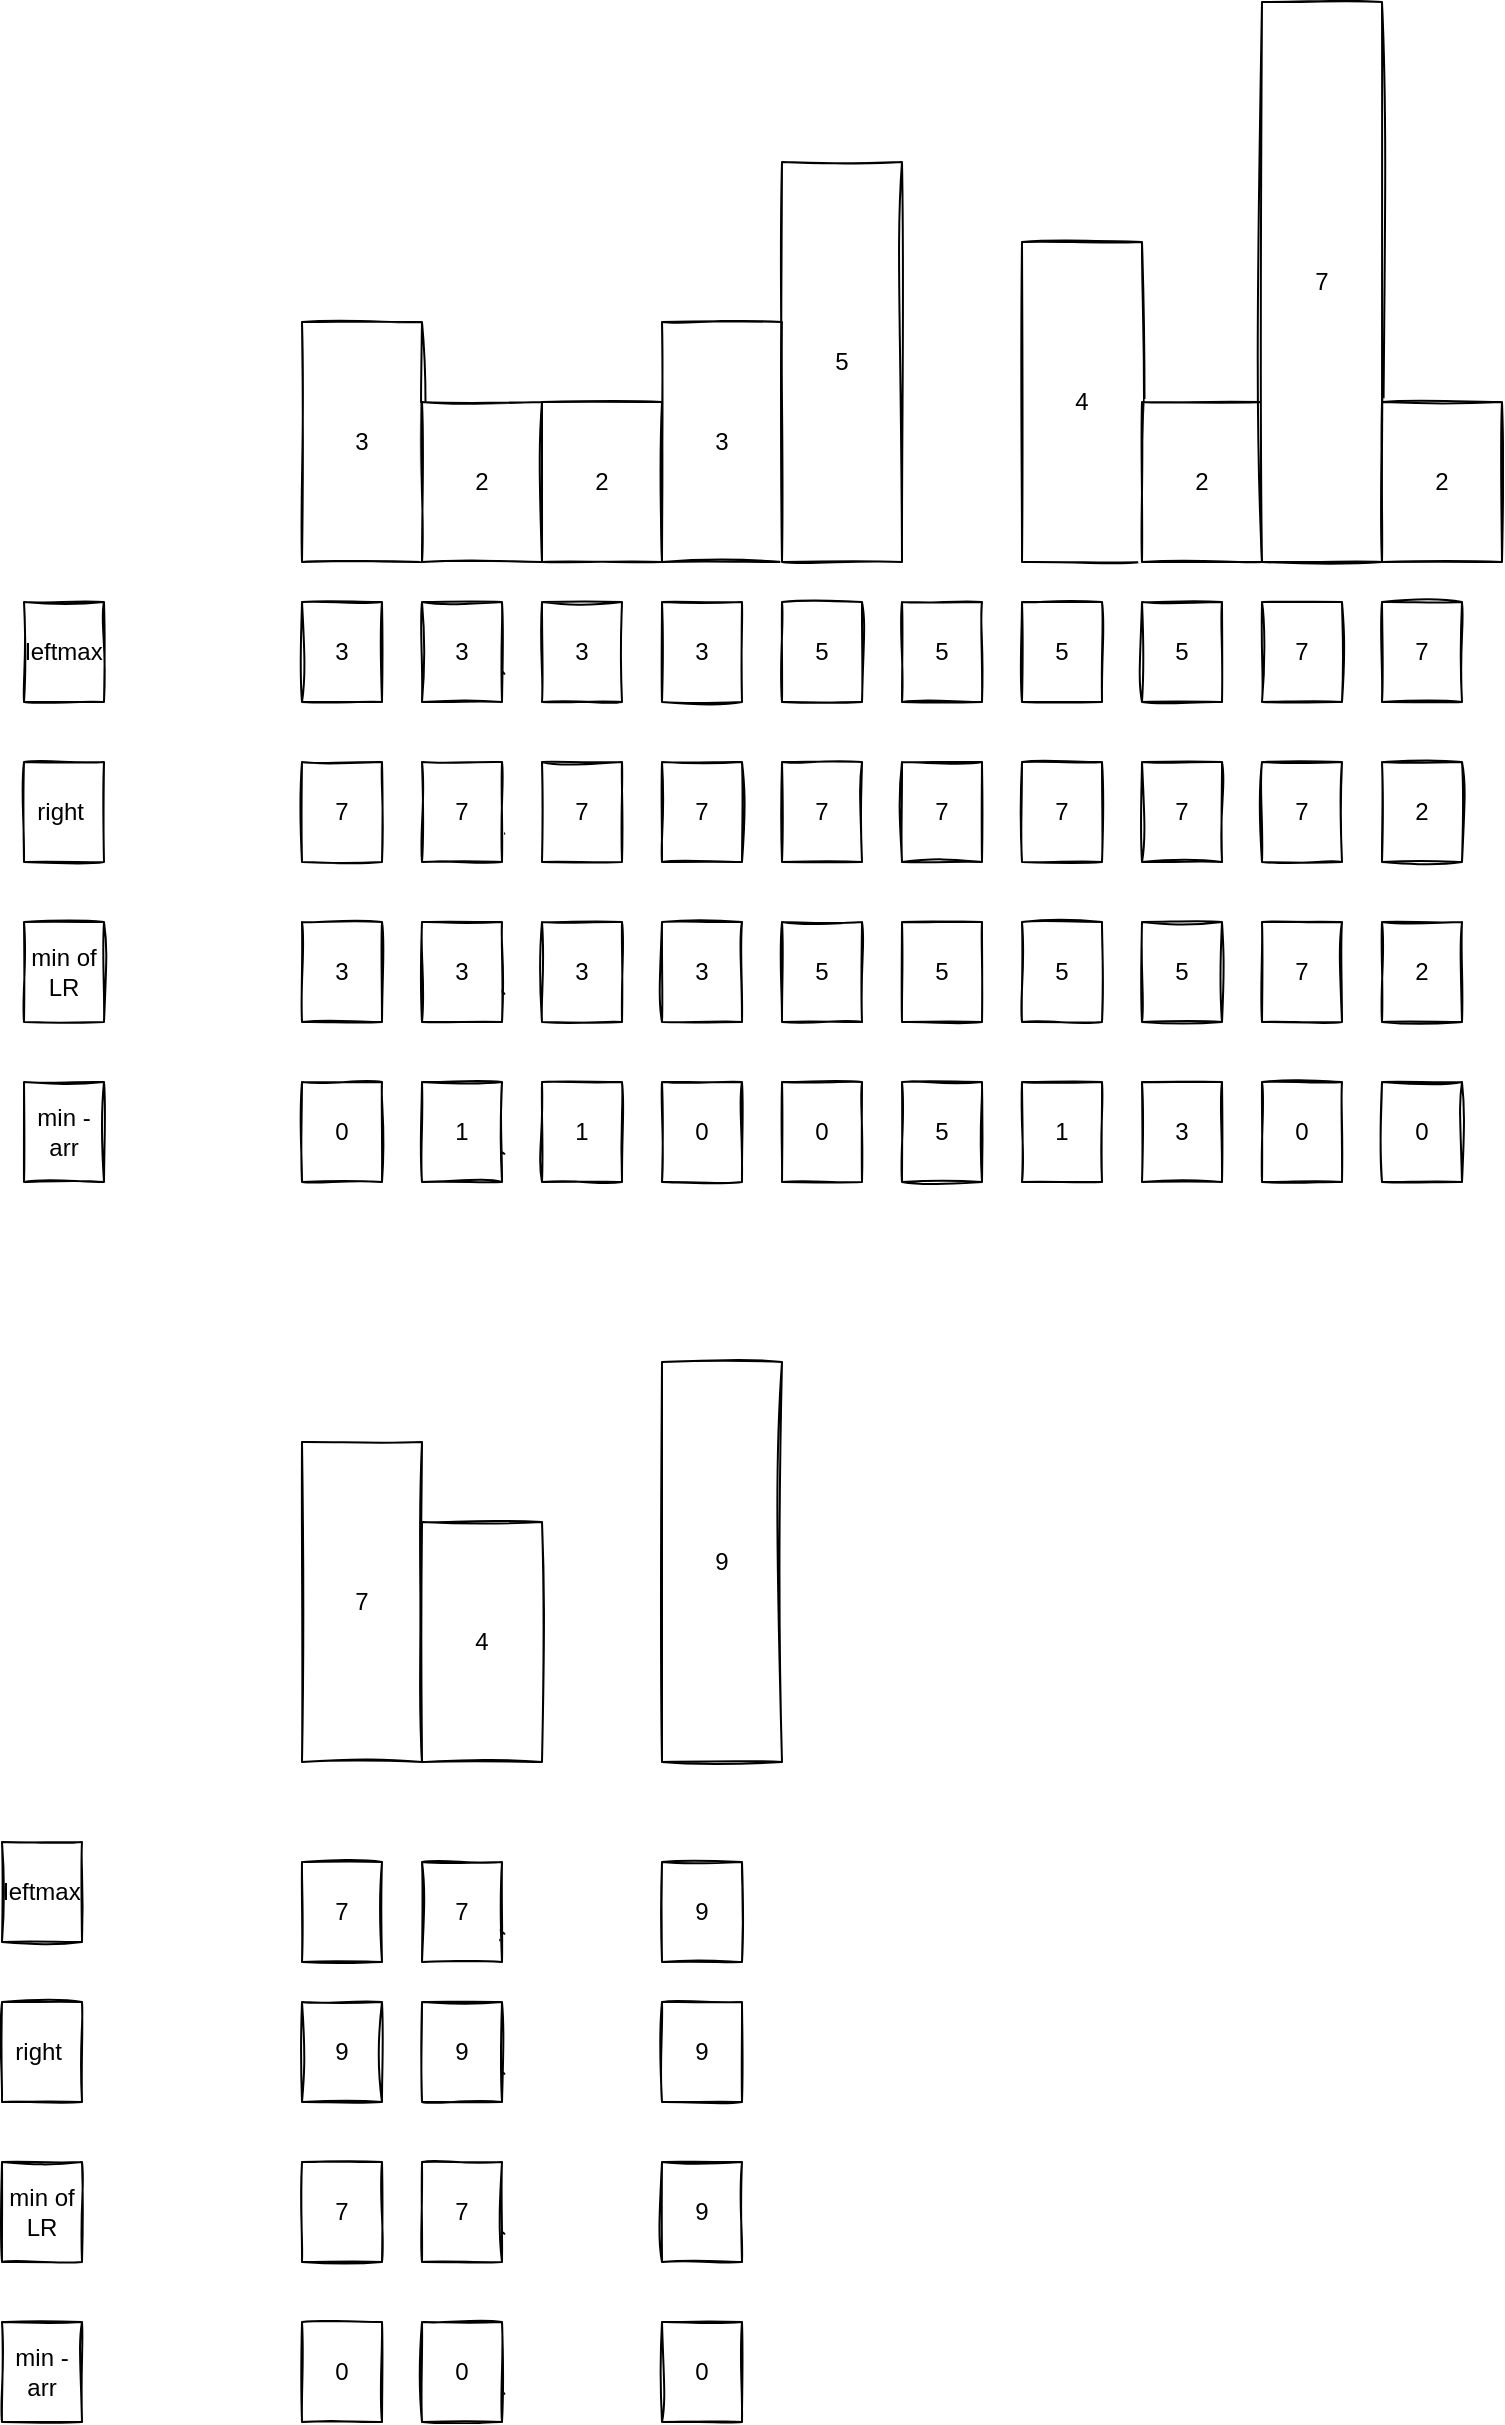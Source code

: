 <mxfile>
    <diagram id="WQ--DV2VRdNs-5yN1DMI" name="Page-1">
        <mxGraphModel dx="946" dy="780" grid="1" gridSize="10" guides="1" tooltips="1" connect="1" arrows="1" fold="1" page="1" pageScale="1" pageWidth="850" pageHeight="1100" background="none" math="1" shadow="0">
            <root>
                <mxCell id="0"/>
                <mxCell id="1" parent="0"/>
                <mxCell id="2" value="3" style="rounded=0;whiteSpace=wrap;html=1;direction=south;sketch=1;labelBackgroundColor=default;labelBorderColor=none;" vertex="1" parent="1">
                    <mxGeometry x="160" y="160" width="60" height="120" as="geometry"/>
                </mxCell>
                <mxCell id="3" value="2" style="rounded=0;whiteSpace=wrap;html=1;direction=south;sketch=1;" vertex="1" parent="1">
                    <mxGeometry x="220" y="200" width="60" height="80" as="geometry"/>
                </mxCell>
                <mxCell id="4" value="2" style="rounded=0;whiteSpace=wrap;html=1;direction=south;sketch=1;" vertex="1" parent="1">
                    <mxGeometry x="280" y="200" width="60" height="80" as="geometry"/>
                </mxCell>
                <mxCell id="5" value="3" style="rounded=0;whiteSpace=wrap;html=1;direction=south;sketch=1;" vertex="1" parent="1">
                    <mxGeometry x="340" y="160" width="60" height="120" as="geometry"/>
                </mxCell>
                <mxCell id="6" value="5" style="rounded=0;whiteSpace=wrap;html=1;direction=south;sketch=1;" vertex="1" parent="1">
                    <mxGeometry x="400" y="80" width="60" height="200" as="geometry"/>
                </mxCell>
                <mxCell id="7" value="4" style="rounded=0;whiteSpace=wrap;html=1;direction=south;sketch=1;" vertex="1" parent="1">
                    <mxGeometry x="520" y="120" width="60" height="160" as="geometry"/>
                </mxCell>
                <mxCell id="8" value="2" style="rounded=0;whiteSpace=wrap;html=1;direction=south;sketch=1;" vertex="1" parent="1">
                    <mxGeometry x="580" y="200" width="60" height="80" as="geometry"/>
                </mxCell>
                <mxCell id="9" value="7" style="rounded=0;whiteSpace=wrap;html=1;direction=south;sketch=1;" vertex="1" parent="1">
                    <mxGeometry x="640" width="60" height="280" as="geometry"/>
                </mxCell>
                <mxCell id="10" value="2" style="rounded=0;whiteSpace=wrap;html=1;direction=south;sketch=1;" vertex="1" parent="1">
                    <mxGeometry x="700" y="200" width="60" height="80" as="geometry"/>
                </mxCell>
                <mxCell id="14" style="edgeStyle=none;shape=link;sketch=1;html=1;exitX=0.75;exitY=0;exitDx=0;exitDy=0;startArrow=none;" edge="1" parent="1" source="13">
                    <mxGeometry relative="1" as="geometry">
                        <mxPoint x="250" y="330" as="targetPoint"/>
                    </mxGeometry>
                </mxCell>
                <mxCell id="12" value="3" style="rounded=0;whiteSpace=wrap;html=1;direction=south;sketch=1;" vertex="1" parent="1">
                    <mxGeometry x="160" y="300" width="40" height="50" as="geometry"/>
                </mxCell>
                <mxCell id="13" value="3" style="rounded=0;whiteSpace=wrap;html=1;direction=south;sketch=1;" vertex="1" parent="1">
                    <mxGeometry x="220" y="300" width="40" height="50" as="geometry"/>
                </mxCell>
                <mxCell id="16" value="3" style="rounded=0;whiteSpace=wrap;html=1;direction=south;sketch=1;" vertex="1" parent="1">
                    <mxGeometry x="280" y="300" width="40" height="50" as="geometry"/>
                </mxCell>
                <mxCell id="17" value="3" style="rounded=0;whiteSpace=wrap;html=1;direction=south;sketch=1;" vertex="1" parent="1">
                    <mxGeometry x="340" y="300" width="40" height="50" as="geometry"/>
                </mxCell>
                <mxCell id="18" value="5" style="rounded=0;whiteSpace=wrap;html=1;direction=south;sketch=1;labelBackgroundColor=default;fontColor=default;" vertex="1" parent="1">
                    <mxGeometry x="400" y="300" width="40" height="50" as="geometry"/>
                </mxCell>
                <mxCell id="19" value="5" style="rounded=0;whiteSpace=wrap;html=1;direction=south;sketch=1;" vertex="1" parent="1">
                    <mxGeometry x="460" y="300" width="40" height="50" as="geometry"/>
                </mxCell>
                <mxCell id="20" value="5" style="rounded=0;whiteSpace=wrap;html=1;direction=south;sketch=1;" vertex="1" parent="1">
                    <mxGeometry x="520" y="300" width="40" height="50" as="geometry"/>
                </mxCell>
                <mxCell id="22" value="5" style="rounded=0;whiteSpace=wrap;html=1;direction=south;sketch=1;" vertex="1" parent="1">
                    <mxGeometry x="580" y="300" width="40" height="50" as="geometry"/>
                </mxCell>
                <mxCell id="23" value="7" style="rounded=0;whiteSpace=wrap;html=1;direction=south;sketch=1;" vertex="1" parent="1">
                    <mxGeometry x="640" y="300" width="40" height="50" as="geometry"/>
                </mxCell>
                <mxCell id="24" value="7" style="rounded=0;whiteSpace=wrap;html=1;direction=south;sketch=1;" vertex="1" parent="1">
                    <mxGeometry x="700" y="300" width="40" height="50" as="geometry"/>
                </mxCell>
                <mxCell id="38" style="edgeStyle=none;shape=link;sketch=1;html=1;exitX=0.75;exitY=0;exitDx=0;exitDy=0;startArrow=none;" edge="1" parent="1" source="40">
                    <mxGeometry relative="1" as="geometry">
                        <mxPoint x="250" y="410" as="targetPoint"/>
                    </mxGeometry>
                </mxCell>
                <mxCell id="39" value="7" style="rounded=0;whiteSpace=wrap;html=1;direction=south;sketch=1;" vertex="1" parent="1">
                    <mxGeometry x="160" y="380" width="40" height="50" as="geometry"/>
                </mxCell>
                <mxCell id="40" value="7" style="rounded=0;whiteSpace=wrap;html=1;direction=south;sketch=1;" vertex="1" parent="1">
                    <mxGeometry x="220" y="380" width="40" height="50" as="geometry"/>
                </mxCell>
                <mxCell id="42" value="7" style="rounded=0;whiteSpace=wrap;html=1;direction=south;sketch=1;" vertex="1" parent="1">
                    <mxGeometry x="280" y="380" width="40" height="50" as="geometry"/>
                </mxCell>
                <mxCell id="43" value="7" style="rounded=0;whiteSpace=wrap;html=1;direction=south;sketch=1;" vertex="1" parent="1">
                    <mxGeometry x="340" y="380" width="40" height="50" as="geometry"/>
                </mxCell>
                <mxCell id="45" value="7" style="rounded=0;whiteSpace=wrap;html=1;direction=south;sketch=1;" vertex="1" parent="1">
                    <mxGeometry x="400" y="380" width="40" height="50" as="geometry"/>
                </mxCell>
                <mxCell id="46" value="7" style="rounded=0;whiteSpace=wrap;html=1;direction=south;sketch=1;" vertex="1" parent="1">
                    <mxGeometry x="460" y="380" width="40" height="50" as="geometry"/>
                </mxCell>
                <mxCell id="47" value="7" style="rounded=0;whiteSpace=wrap;html=1;direction=south;sketch=1;" vertex="1" parent="1">
                    <mxGeometry x="520" y="380" width="40" height="50" as="geometry"/>
                </mxCell>
                <mxCell id="48" value="7" style="rounded=0;whiteSpace=wrap;html=1;direction=south;sketch=1;" vertex="1" parent="1">
                    <mxGeometry x="580" y="380" width="40" height="50" as="geometry"/>
                </mxCell>
                <mxCell id="49" value="7" style="rounded=0;whiteSpace=wrap;html=1;direction=south;sketch=1;" vertex="1" parent="1">
                    <mxGeometry x="640" y="380" width="40" height="50" as="geometry"/>
                </mxCell>
                <mxCell id="50" value="2" style="rounded=0;whiteSpace=wrap;html=1;direction=south;sketch=1;" vertex="1" parent="1">
                    <mxGeometry x="700" y="380" width="40" height="50" as="geometry"/>
                </mxCell>
                <mxCell id="53" style="edgeStyle=none;shape=link;sketch=1;html=1;exitX=0.75;exitY=0;exitDx=0;exitDy=0;startArrow=none;" edge="1" parent="1" source="55">
                    <mxGeometry relative="1" as="geometry">
                        <mxPoint x="250" y="490" as="targetPoint"/>
                    </mxGeometry>
                </mxCell>
                <mxCell id="54" value="3" style="rounded=0;whiteSpace=wrap;html=1;direction=south;sketch=1;" vertex="1" parent="1">
                    <mxGeometry x="160" y="460" width="40" height="50" as="geometry"/>
                </mxCell>
                <mxCell id="55" value="3" style="rounded=0;whiteSpace=wrap;html=1;direction=south;sketch=1;" vertex="1" parent="1">
                    <mxGeometry x="220" y="460" width="40" height="50" as="geometry"/>
                </mxCell>
                <mxCell id="57" value="3" style="rounded=0;whiteSpace=wrap;html=1;direction=south;sketch=1;" vertex="1" parent="1">
                    <mxGeometry x="280" y="460" width="40" height="50" as="geometry"/>
                </mxCell>
                <mxCell id="58" value="3" style="rounded=0;whiteSpace=wrap;html=1;direction=south;sketch=1;" vertex="1" parent="1">
                    <mxGeometry x="340" y="460" width="40" height="50" as="geometry"/>
                </mxCell>
                <mxCell id="60" value="5" style="rounded=0;whiteSpace=wrap;html=1;direction=south;sketch=1;" vertex="1" parent="1">
                    <mxGeometry x="400" y="460" width="40" height="50" as="geometry"/>
                </mxCell>
                <mxCell id="61" value="5" style="rounded=0;whiteSpace=wrap;html=1;direction=south;sketch=1;" vertex="1" parent="1">
                    <mxGeometry x="460" y="460" width="40" height="50" as="geometry"/>
                </mxCell>
                <mxCell id="62" value="5" style="rounded=0;whiteSpace=wrap;html=1;direction=south;sketch=1;" vertex="1" parent="1">
                    <mxGeometry x="520" y="460" width="40" height="50" as="geometry"/>
                </mxCell>
                <mxCell id="63" value="5" style="rounded=0;whiteSpace=wrap;html=1;direction=south;sketch=1;" vertex="1" parent="1">
                    <mxGeometry x="580" y="460" width="40" height="50" as="geometry"/>
                </mxCell>
                <mxCell id="64" value="7" style="rounded=0;whiteSpace=wrap;html=1;direction=south;sketch=1;" vertex="1" parent="1">
                    <mxGeometry x="640" y="460" width="40" height="50" as="geometry"/>
                </mxCell>
                <mxCell id="65" value="2" style="rounded=0;whiteSpace=wrap;html=1;direction=south;sketch=1;" vertex="1" parent="1">
                    <mxGeometry x="700" y="460" width="40" height="50" as="geometry"/>
                </mxCell>
                <mxCell id="68" value="leftmax" style="rounded=0;whiteSpace=wrap;html=1;direction=south;sketch=1;" vertex="1" parent="1">
                    <mxGeometry x="21" y="300" width="40" height="50" as="geometry"/>
                </mxCell>
                <mxCell id="70" style="edgeStyle=none;shape=link;sketch=1;html=1;exitX=0.75;exitY=0;exitDx=0;exitDy=0;startArrow=none;" edge="1" parent="1" source="72">
                    <mxGeometry relative="1" as="geometry">
                        <mxPoint x="250" y="570" as="targetPoint"/>
                    </mxGeometry>
                </mxCell>
                <mxCell id="71" value="0" style="rounded=0;whiteSpace=wrap;html=1;direction=south;sketch=1;" vertex="1" parent="1">
                    <mxGeometry x="160" y="540" width="40" height="50" as="geometry"/>
                </mxCell>
                <mxCell id="72" value="1" style="rounded=0;whiteSpace=wrap;html=1;direction=south;sketch=1;" vertex="1" parent="1">
                    <mxGeometry x="220" y="540" width="40" height="50" as="geometry"/>
                </mxCell>
                <mxCell id="73" value="1" style="rounded=0;whiteSpace=wrap;html=1;direction=south;sketch=1;" vertex="1" parent="1">
                    <mxGeometry x="280" y="540" width="40" height="50" as="geometry"/>
                </mxCell>
                <mxCell id="74" value="0" style="rounded=0;whiteSpace=wrap;html=1;direction=south;sketch=1;" vertex="1" parent="1">
                    <mxGeometry x="340" y="540" width="40" height="50" as="geometry"/>
                </mxCell>
                <mxCell id="75" value="0" style="rounded=0;whiteSpace=wrap;html=1;direction=south;sketch=1;" vertex="1" parent="1">
                    <mxGeometry x="400" y="540" width="40" height="50" as="geometry"/>
                </mxCell>
                <mxCell id="76" value="5" style="rounded=0;whiteSpace=wrap;html=1;direction=south;sketch=1;" vertex="1" parent="1">
                    <mxGeometry x="460" y="540" width="40" height="50" as="geometry"/>
                </mxCell>
                <mxCell id="77" value="1" style="rounded=0;whiteSpace=wrap;html=1;direction=south;sketch=1;" vertex="1" parent="1">
                    <mxGeometry x="520" y="540" width="40" height="50" as="geometry"/>
                </mxCell>
                <mxCell id="78" value="3" style="rounded=0;whiteSpace=wrap;html=1;direction=south;sketch=1;" vertex="1" parent="1">
                    <mxGeometry x="580" y="540" width="40" height="50" as="geometry"/>
                </mxCell>
                <mxCell id="79" value="0" style="rounded=0;whiteSpace=wrap;html=1;direction=south;sketch=1;" vertex="1" parent="1">
                    <mxGeometry x="640" y="540" width="40" height="50" as="geometry"/>
                </mxCell>
                <mxCell id="80" value="0" style="rounded=0;whiteSpace=wrap;html=1;direction=south;sketch=1;" vertex="1" parent="1">
                    <mxGeometry x="700" y="540" width="40" height="50" as="geometry"/>
                </mxCell>
                <mxCell id="81" value="7" style="rounded=0;whiteSpace=wrap;html=1;direction=south;sketch=1;" vertex="1" parent="1">
                    <mxGeometry x="160" y="720" width="60" height="160" as="geometry"/>
                </mxCell>
                <mxCell id="83" value="4" style="rounded=0;whiteSpace=wrap;html=1;direction=south;sketch=1;" vertex="1" parent="1">
                    <mxGeometry x="220" y="760" width="60" height="120" as="geometry"/>
                </mxCell>
                <mxCell id="84" value="9" style="rounded=0;whiteSpace=wrap;html=1;direction=south;sketch=1;" vertex="1" parent="1">
                    <mxGeometry x="340" y="680" width="60" height="200" as="geometry"/>
                </mxCell>
                <mxCell id="85" value="right&lt;span style=&quot;white-space: pre&quot;&gt;&#9;&lt;/span&gt;" style="rounded=0;whiteSpace=wrap;html=1;direction=south;sketch=1;" vertex="1" parent="1">
                    <mxGeometry x="21" y="380" width="40" height="50" as="geometry"/>
                </mxCell>
                <mxCell id="87" value="min of LR" style="rounded=0;whiteSpace=wrap;html=1;direction=south;sketch=1;" vertex="1" parent="1">
                    <mxGeometry x="21" y="460" width="40" height="50" as="geometry"/>
                </mxCell>
                <mxCell id="89" value="min -arr" style="rounded=0;whiteSpace=wrap;html=1;direction=south;sketch=1;" vertex="1" parent="1">
                    <mxGeometry x="21" y="540" width="40" height="50" as="geometry"/>
                </mxCell>
                <mxCell id="95" value="leftmax" style="rounded=0;whiteSpace=wrap;html=1;direction=south;sketch=1;" vertex="1" parent="1">
                    <mxGeometry x="10" y="920" width="40" height="50" as="geometry"/>
                </mxCell>
                <mxCell id="96" value="right&lt;span style=&quot;white-space: pre&quot;&gt;&#9;&lt;/span&gt;" style="rounded=0;whiteSpace=wrap;html=1;direction=south;sketch=1;" vertex="1" parent="1">
                    <mxGeometry x="10" y="1000" width="40" height="50" as="geometry"/>
                </mxCell>
                <mxCell id="97" value="min of LR" style="rounded=0;whiteSpace=wrap;html=1;direction=south;sketch=1;" vertex="1" parent="1">
                    <mxGeometry x="10" y="1080" width="40" height="50" as="geometry"/>
                </mxCell>
                <mxCell id="98" value="min -arr" style="rounded=0;whiteSpace=wrap;html=1;direction=south;sketch=1;" vertex="1" parent="1">
                    <mxGeometry x="10" y="1160" width="40" height="50" as="geometry"/>
                </mxCell>
                <mxCell id="99" style="edgeStyle=none;shape=link;sketch=1;html=1;exitX=0.75;exitY=0;exitDx=0;exitDy=0;startArrow=none;" edge="1" parent="1" source="101">
                    <mxGeometry relative="1" as="geometry">
                        <mxPoint x="250" y="960" as="targetPoint"/>
                    </mxGeometry>
                </mxCell>
                <mxCell id="100" value="7" style="rounded=0;whiteSpace=wrap;html=1;direction=south;sketch=1;" vertex="1" parent="1">
                    <mxGeometry x="160" y="930" width="40" height="50" as="geometry"/>
                </mxCell>
                <mxCell id="101" value="7" style="rounded=0;whiteSpace=wrap;html=1;direction=south;sketch=1;" vertex="1" parent="1">
                    <mxGeometry x="220" y="930" width="40" height="50" as="geometry"/>
                </mxCell>
                <mxCell id="102" value="9" style="rounded=0;whiteSpace=wrap;html=1;direction=south;sketch=1;" vertex="1" parent="1">
                    <mxGeometry x="340" y="930" width="40" height="50" as="geometry"/>
                </mxCell>
                <mxCell id="103" style="edgeStyle=none;shape=link;sketch=1;html=1;exitX=0.75;exitY=0;exitDx=0;exitDy=0;startArrow=none;" edge="1" parent="1" source="105">
                    <mxGeometry relative="1" as="geometry">
                        <mxPoint x="250" y="1030" as="targetPoint"/>
                    </mxGeometry>
                </mxCell>
                <mxCell id="104" value="9" style="rounded=0;whiteSpace=wrap;html=1;direction=south;sketch=1;" vertex="1" parent="1">
                    <mxGeometry x="160" y="1000" width="40" height="50" as="geometry"/>
                </mxCell>
                <mxCell id="105" value="9" style="rounded=0;whiteSpace=wrap;html=1;direction=south;sketch=1;" vertex="1" parent="1">
                    <mxGeometry x="220" y="1000" width="40" height="50" as="geometry"/>
                </mxCell>
                <mxCell id="106" value="9" style="rounded=0;whiteSpace=wrap;html=1;direction=south;sketch=1;" vertex="1" parent="1">
                    <mxGeometry x="340" y="1000" width="40" height="50" as="geometry"/>
                </mxCell>
                <mxCell id="107" style="edgeStyle=none;shape=link;sketch=1;html=1;exitX=0.75;exitY=0;exitDx=0;exitDy=0;startArrow=none;" edge="1" parent="1" source="109">
                    <mxGeometry relative="1" as="geometry">
                        <mxPoint x="250" y="1110" as="targetPoint"/>
                    </mxGeometry>
                </mxCell>
                <mxCell id="108" value="7" style="rounded=0;whiteSpace=wrap;html=1;direction=south;sketch=1;" vertex="1" parent="1">
                    <mxGeometry x="160" y="1080" width="40" height="50" as="geometry"/>
                </mxCell>
                <mxCell id="109" value="7" style="rounded=0;whiteSpace=wrap;html=1;direction=south;sketch=1;" vertex="1" parent="1">
                    <mxGeometry x="220" y="1080" width="40" height="50" as="geometry"/>
                </mxCell>
                <mxCell id="110" value="9" style="rounded=0;whiteSpace=wrap;html=1;direction=south;sketch=1;" vertex="1" parent="1">
                    <mxGeometry x="340" y="1080" width="40" height="50" as="geometry"/>
                </mxCell>
                <mxCell id="111" style="edgeStyle=none;shape=link;sketch=1;html=1;exitX=0.75;exitY=0;exitDx=0;exitDy=0;startArrow=none;" edge="1" parent="1" source="113">
                    <mxGeometry relative="1" as="geometry">
                        <mxPoint x="250" y="1190" as="targetPoint"/>
                    </mxGeometry>
                </mxCell>
                <mxCell id="112" value="0" style="rounded=0;whiteSpace=wrap;html=1;direction=south;sketch=1;" vertex="1" parent="1">
                    <mxGeometry x="160" y="1160" width="40" height="50" as="geometry"/>
                </mxCell>
                <mxCell id="113" value="0" style="rounded=0;whiteSpace=wrap;html=1;direction=south;sketch=1;" vertex="1" parent="1">
                    <mxGeometry x="220" y="1160" width="40" height="50" as="geometry"/>
                </mxCell>
                <mxCell id="114" value="0" style="rounded=0;whiteSpace=wrap;html=1;direction=south;sketch=1;" vertex="1" parent="1">
                    <mxGeometry x="340" y="1160" width="40" height="50" as="geometry"/>
                </mxCell>
            </root>
        </mxGraphModel>
    </diagram>
</mxfile>